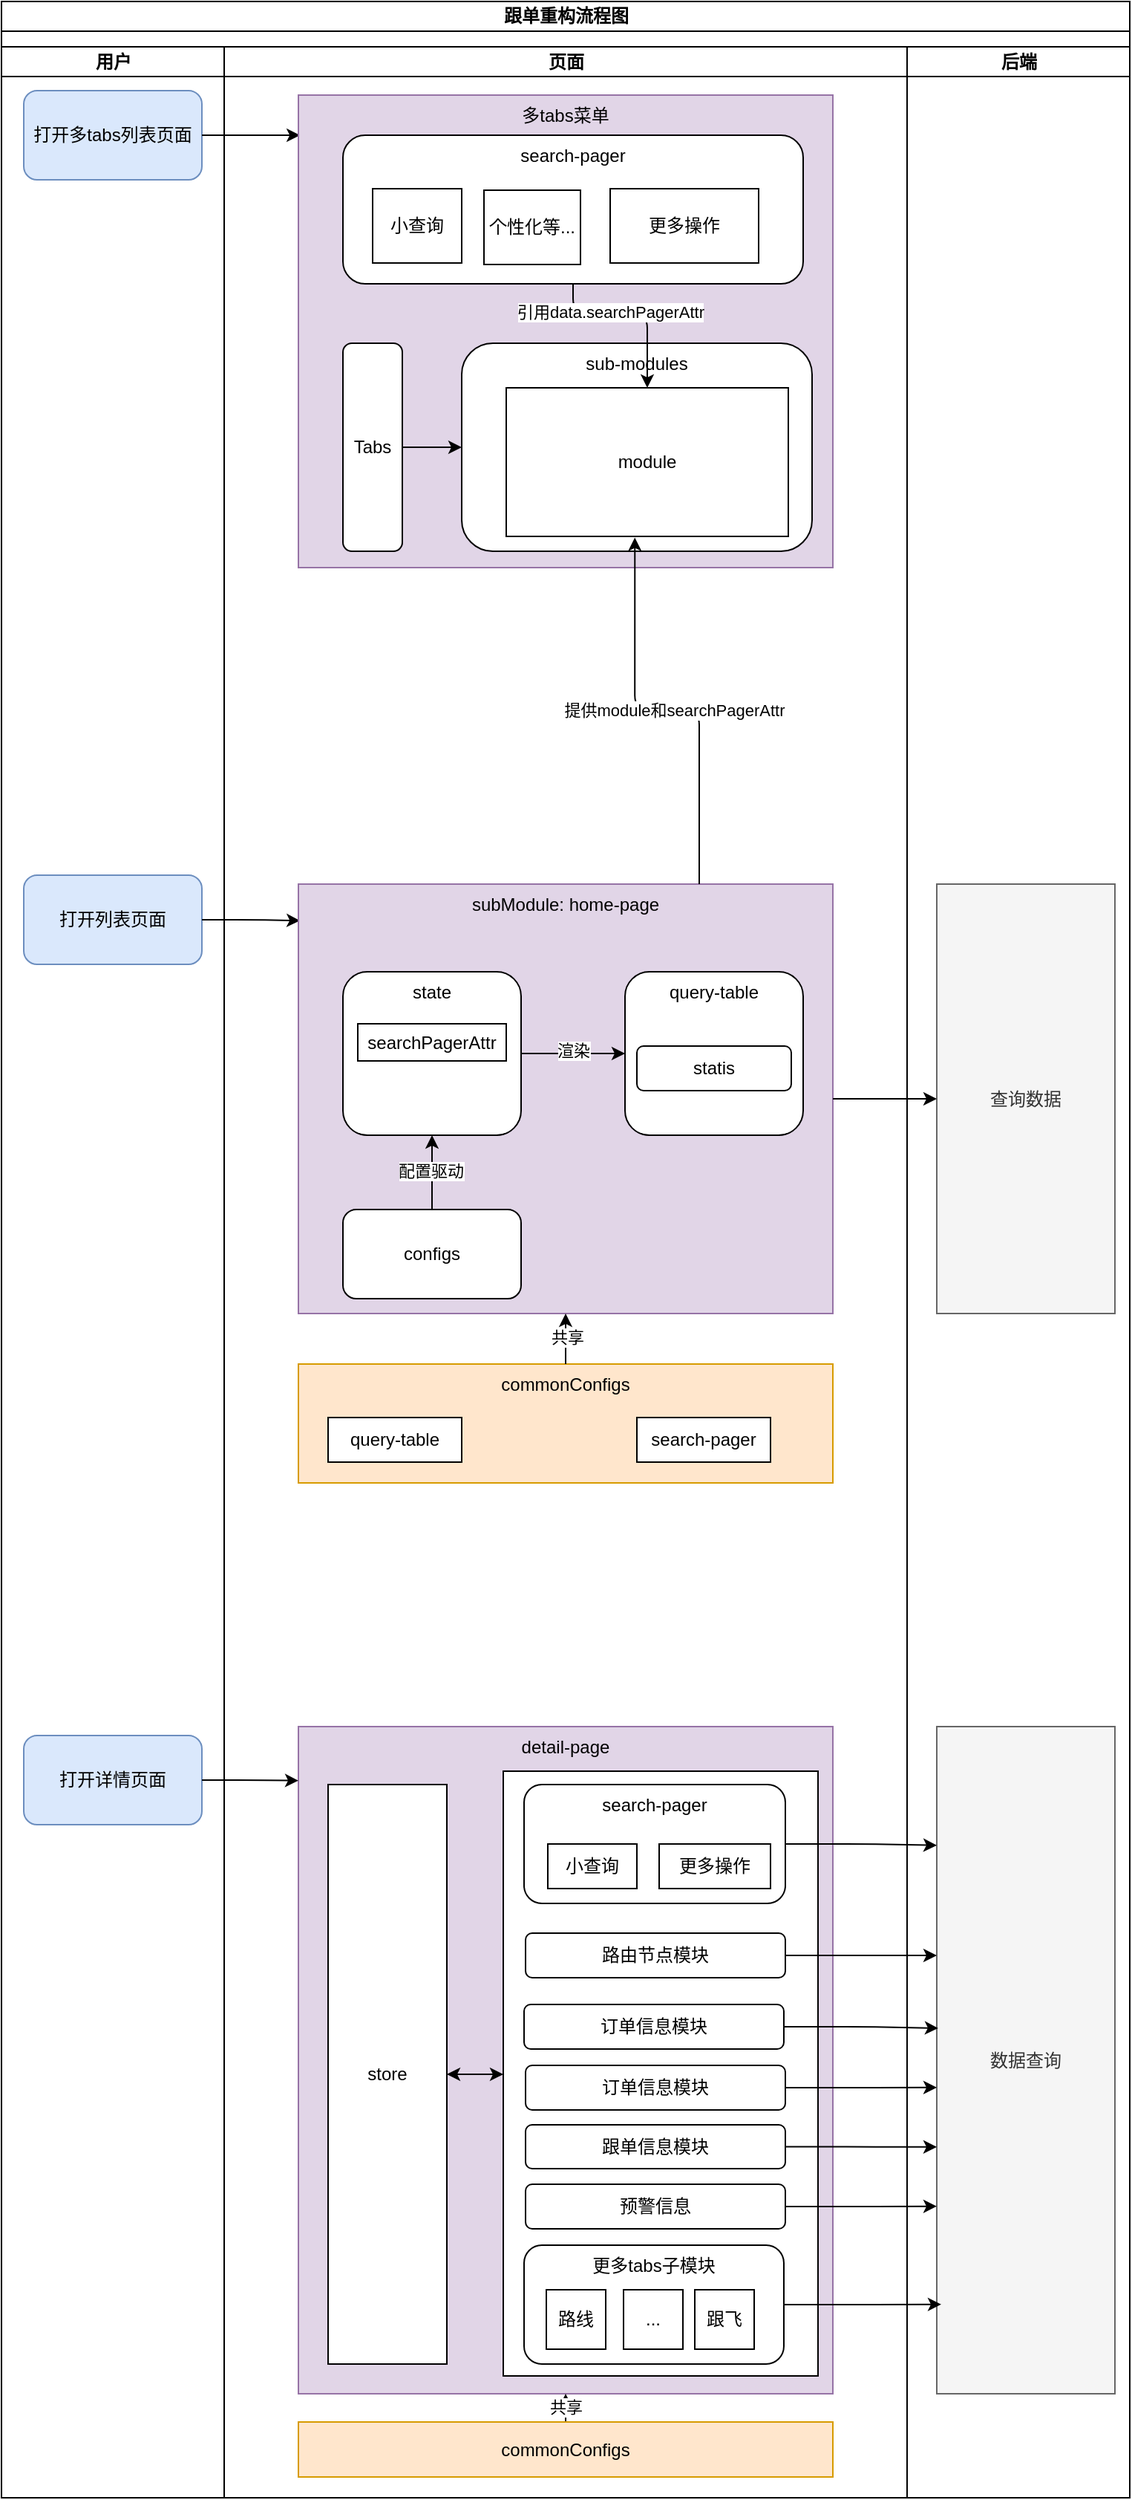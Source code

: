 <mxfile version="22.1.11" type="github">
  <diagram name="第 1 页" id="NrQw1u5KZVTpKxk_xpym">
    <mxGraphModel dx="1195" dy="615" grid="1" gridSize="10" guides="1" tooltips="1" connect="1" arrows="1" fold="1" page="1" pageScale="1" pageWidth="827" pageHeight="1169" math="0" shadow="0">
      <root>
        <mxCell id="0" />
        <mxCell id="1" parent="0" />
        <mxCell id="2nA5JOeVlXjuK31kac9G-5" value="" style="group;movable=0;resizable=0;rotatable=0;deletable=0;editable=0;locked=1;connectable=0;" vertex="1" connectable="0" parent="1">
          <mxGeometry x="40" y="40" width="760" height="1680" as="geometry" />
        </mxCell>
        <mxCell id="2nA5JOeVlXjuK31kac9G-1" value="跟单重构流程图" style="swimlane;childLayout=stackLayout;resizeParent=1;resizeParentMax=0;startSize=20;html=1;container=0;" vertex="1" parent="2nA5JOeVlXjuK31kac9G-5">
          <mxGeometry width="760" height="1680" as="geometry" />
        </mxCell>
        <mxCell id="2nA5JOeVlXjuK31kac9G-2" value="用户" style="swimlane;startSize=20;html=1;container=0;" vertex="1" parent="2nA5JOeVlXjuK31kac9G-5">
          <mxGeometry y="30.545" width="150" height="1649.455" as="geometry" />
        </mxCell>
        <mxCell id="2nA5JOeVlXjuK31kac9G-3" value="页面" style="swimlane;startSize=20;html=1;" vertex="1" parent="2nA5JOeVlXjuK31kac9G-5">
          <mxGeometry x="150" y="30.545" width="460" height="1649.455" as="geometry" />
        </mxCell>
        <mxCell id="2nA5JOeVlXjuK31kac9G-4" value="后端" style="swimlane;startSize=20;html=1;" vertex="1" parent="2nA5JOeVlXjuK31kac9G-5">
          <mxGeometry x="610" y="30.545" width="150" height="1649.455" as="geometry" />
        </mxCell>
        <mxCell id="2nA5JOeVlXjuK31kac9G-64" value="" style="group;rounded=0;" vertex="1" connectable="0" parent="1">
          <mxGeometry x="55" y="628" width="735" height="409" as="geometry" />
        </mxCell>
        <mxCell id="2nA5JOeVlXjuK31kac9G-27" value="打开列表页面" style="rounded=1;whiteSpace=wrap;html=1;fillColor=#dae8fc;strokeColor=#6c8ebf;" vertex="1" parent="2nA5JOeVlXjuK31kac9G-64">
          <mxGeometry width="120" height="60" as="geometry" />
        </mxCell>
        <mxCell id="2nA5JOeVlXjuK31kac9G-36" style="edgeStyle=orthogonalEdgeStyle;rounded=1;orthogonalLoop=1;jettySize=auto;html=1;exitX=1;exitY=0.5;exitDx=0;exitDy=0;entryX=0.003;entryY=0.085;entryDx=0;entryDy=0;entryPerimeter=0;" edge="1" parent="2nA5JOeVlXjuK31kac9G-64" source="2nA5JOeVlXjuK31kac9G-27" target="2nA5JOeVlXjuK31kac9G-28">
          <mxGeometry relative="1" as="geometry" />
        </mxCell>
        <mxCell id="2nA5JOeVlXjuK31kac9G-43" value="查询数据" style="rounded=0;whiteSpace=wrap;html=1;fillColor=#f5f5f5;strokeColor=#666666;fontColor=#333333;" vertex="1" parent="2nA5JOeVlXjuK31kac9G-64">
          <mxGeometry x="615" y="6" width="120" height="289" as="geometry" />
        </mxCell>
        <mxCell id="2nA5JOeVlXjuK31kac9G-63" value="" style="group" vertex="1" connectable="0" parent="2nA5JOeVlXjuK31kac9G-64">
          <mxGeometry x="185" y="6" width="360" height="403" as="geometry" />
        </mxCell>
        <mxCell id="2nA5JOeVlXjuK31kac9G-28" value="subModule: home-page" style="rounded=0;whiteSpace=wrap;html=1;verticalAlign=top;fillColor=#e1d5e7;strokeColor=#9673a6;" vertex="1" parent="2nA5JOeVlXjuK31kac9G-63">
          <mxGeometry width="360" height="289" as="geometry" />
        </mxCell>
        <mxCell id="2nA5JOeVlXjuK31kac9G-39" value="query-table" style="rounded=1;whiteSpace=wrap;html=1;verticalAlign=top;" vertex="1" parent="2nA5JOeVlXjuK31kac9G-63">
          <mxGeometry x="220" y="59" width="120" height="110" as="geometry" />
        </mxCell>
        <mxCell id="2nA5JOeVlXjuK31kac9G-40" value="statis" style="rounded=1;whiteSpace=wrap;html=1;" vertex="1" parent="2nA5JOeVlXjuK31kac9G-63">
          <mxGeometry x="228" y="109" width="104" height="30" as="geometry" />
        </mxCell>
        <mxCell id="2nA5JOeVlXjuK31kac9G-41" value="configs" style="rounded=1;whiteSpace=wrap;html=1;" vertex="1" parent="2nA5JOeVlXjuK31kac9G-63">
          <mxGeometry x="30" y="219" width="120" height="60" as="geometry" />
        </mxCell>
        <mxCell id="2nA5JOeVlXjuK31kac9G-54" style="edgeStyle=orthogonalEdgeStyle;rounded=1;orthogonalLoop=1;jettySize=auto;html=1;exitX=1;exitY=0.5;exitDx=0;exitDy=0;entryX=0;entryY=0.5;entryDx=0;entryDy=0;" edge="1" parent="2nA5JOeVlXjuK31kac9G-63" source="2nA5JOeVlXjuK31kac9G-50" target="2nA5JOeVlXjuK31kac9G-39">
          <mxGeometry relative="1" as="geometry" />
        </mxCell>
        <mxCell id="2nA5JOeVlXjuK31kac9G-55" value="渲染" style="edgeLabel;html=1;align=center;verticalAlign=middle;resizable=0;points=[];" vertex="1" connectable="0" parent="2nA5JOeVlXjuK31kac9G-54">
          <mxGeometry y="2" relative="1" as="geometry">
            <mxPoint as="offset" />
          </mxGeometry>
        </mxCell>
        <mxCell id="2nA5JOeVlXjuK31kac9G-50" value="state" style="rounded=1;whiteSpace=wrap;html=1;verticalAlign=top;" vertex="1" parent="2nA5JOeVlXjuK31kac9G-63">
          <mxGeometry x="30" y="59" width="120" height="110" as="geometry" />
        </mxCell>
        <mxCell id="2nA5JOeVlXjuK31kac9G-52" style="edgeStyle=orthogonalEdgeStyle;rounded=1;orthogonalLoop=1;jettySize=auto;html=1;exitX=0.5;exitY=0;exitDx=0;exitDy=0;entryX=0.5;entryY=1;entryDx=0;entryDy=0;" edge="1" parent="2nA5JOeVlXjuK31kac9G-63" source="2nA5JOeVlXjuK31kac9G-41" target="2nA5JOeVlXjuK31kac9G-50">
          <mxGeometry relative="1" as="geometry" />
        </mxCell>
        <mxCell id="2nA5JOeVlXjuK31kac9G-53" value="配置驱动" style="edgeLabel;html=1;align=center;verticalAlign=middle;resizable=0;points=[];" vertex="1" connectable="0" parent="2nA5JOeVlXjuK31kac9G-52">
          <mxGeometry x="0.04" y="1" relative="1" as="geometry">
            <mxPoint as="offset" />
          </mxGeometry>
        </mxCell>
        <mxCell id="2nA5JOeVlXjuK31kac9G-51" value="searchPagerAttr" style="rounded=0;whiteSpace=wrap;html=1;" vertex="1" parent="2nA5JOeVlXjuK31kac9G-63">
          <mxGeometry x="40" y="94" width="100" height="25" as="geometry" />
        </mxCell>
        <mxCell id="2nA5JOeVlXjuK31kac9G-58" value="commonConfigs" style="rounded=0;whiteSpace=wrap;html=1;fillColor=#ffe6cc;strokeColor=#d79b00;verticalAlign=top;" vertex="1" parent="2nA5JOeVlXjuK31kac9G-63">
          <mxGeometry y="323" width="360" height="80" as="geometry" />
        </mxCell>
        <mxCell id="2nA5JOeVlXjuK31kac9G-60" value="query-table" style="rounded=0;whiteSpace=wrap;html=1;" vertex="1" parent="2nA5JOeVlXjuK31kac9G-63">
          <mxGeometry x="20" y="359" width="90" height="30" as="geometry" />
        </mxCell>
        <mxCell id="2nA5JOeVlXjuK31kac9G-61" value="search-pager" style="rounded=0;whiteSpace=wrap;html=1;" vertex="1" parent="2nA5JOeVlXjuK31kac9G-63">
          <mxGeometry x="228" y="359" width="90" height="30" as="geometry" />
        </mxCell>
        <mxCell id="2nA5JOeVlXjuK31kac9G-59" style="edgeStyle=orthogonalEdgeStyle;rounded=1;orthogonalLoop=1;jettySize=auto;html=1;exitX=0.5;exitY=0;exitDx=0;exitDy=0;entryX=0.5;entryY=1;entryDx=0;entryDy=0;" edge="1" parent="2nA5JOeVlXjuK31kac9G-63" source="2nA5JOeVlXjuK31kac9G-58" target="2nA5JOeVlXjuK31kac9G-28">
          <mxGeometry relative="1" as="geometry" />
        </mxCell>
        <mxCell id="2nA5JOeVlXjuK31kac9G-62" value="共享" style="edgeLabel;html=1;align=center;verticalAlign=middle;resizable=0;points=[];" vertex="1" connectable="0" parent="2nA5JOeVlXjuK31kac9G-59">
          <mxGeometry x="0.059" y="-1" relative="1" as="geometry">
            <mxPoint as="offset" />
          </mxGeometry>
        </mxCell>
        <mxCell id="2nA5JOeVlXjuK31kac9G-57" style="edgeStyle=orthogonalEdgeStyle;rounded=1;orthogonalLoop=1;jettySize=auto;html=1;exitX=1;exitY=0.5;exitDx=0;exitDy=0;entryX=0;entryY=0.5;entryDx=0;entryDy=0;" edge="1" parent="2nA5JOeVlXjuK31kac9G-64" source="2nA5JOeVlXjuK31kac9G-28" target="2nA5JOeVlXjuK31kac9G-43">
          <mxGeometry relative="1" as="geometry" />
        </mxCell>
        <mxCell id="2nA5JOeVlXjuK31kac9G-69" value="打开详情页面" style="rounded=1;whiteSpace=wrap;html=1;fillColor=#dae8fc;strokeColor=#6c8ebf;" vertex="1" parent="1">
          <mxGeometry x="55" y="1207" width="120" height="60" as="geometry" />
        </mxCell>
        <mxCell id="2nA5JOeVlXjuK31kac9G-70" value="detail-page" style="rounded=0;whiteSpace=wrap;html=1;verticalAlign=top;fillColor=#e1d5e7;strokeColor=#9673a6;" vertex="1" parent="1">
          <mxGeometry x="240" y="1201" width="360" height="449" as="geometry" />
        </mxCell>
        <mxCell id="2nA5JOeVlXjuK31kac9G-71" style="edgeStyle=orthogonalEdgeStyle;rounded=1;orthogonalLoop=1;jettySize=auto;html=1;exitX=1;exitY=0.5;exitDx=0;exitDy=0;entryX=0;entryY=0.081;entryDx=0;entryDy=0;entryPerimeter=0;" edge="1" parent="1" source="2nA5JOeVlXjuK31kac9G-69" target="2nA5JOeVlXjuK31kac9G-70">
          <mxGeometry relative="1" as="geometry" />
        </mxCell>
        <mxCell id="2nA5JOeVlXjuK31kac9G-104" style="edgeStyle=orthogonalEdgeStyle;rounded=1;orthogonalLoop=1;jettySize=auto;html=1;exitX=0.5;exitY=0;exitDx=0;exitDy=0;entryX=0.5;entryY=1;entryDx=0;entryDy=0;" edge="1" parent="1" source="2nA5JOeVlXjuK31kac9G-103" target="2nA5JOeVlXjuK31kac9G-70">
          <mxGeometry relative="1" as="geometry" />
        </mxCell>
        <mxCell id="2nA5JOeVlXjuK31kac9G-105" value="共享" style="edgeLabel;html=1;align=center;verticalAlign=middle;resizable=0;points=[];" vertex="1" connectable="0" parent="2nA5JOeVlXjuK31kac9G-104">
          <mxGeometry x="0.103" relative="1" as="geometry">
            <mxPoint as="offset" />
          </mxGeometry>
        </mxCell>
        <mxCell id="2nA5JOeVlXjuK31kac9G-103" value="commonConfigs" style="rounded=0;whiteSpace=wrap;html=1;fillColor=#ffe6cc;strokeColor=#d79b00;" vertex="1" parent="1">
          <mxGeometry x="240" y="1669" width="360" height="37" as="geometry" />
        </mxCell>
        <mxCell id="2nA5JOeVlXjuK31kac9G-109" style="edgeStyle=orthogonalEdgeStyle;rounded=1;orthogonalLoop=1;jettySize=auto;html=1;exitX=1;exitY=0.5;exitDx=0;exitDy=0;entryX=0;entryY=0.5;entryDx=0;entryDy=0;startArrow=classic;startFill=1;" edge="1" parent="1" source="2nA5JOeVlXjuK31kac9G-107" target="2nA5JOeVlXjuK31kac9G-108">
          <mxGeometry relative="1" as="geometry" />
        </mxCell>
        <mxCell id="2nA5JOeVlXjuK31kac9G-107" value="store" style="rounded=0;whiteSpace=wrap;html=1;" vertex="1" parent="1">
          <mxGeometry x="260" y="1240" width="80" height="390" as="geometry" />
        </mxCell>
        <mxCell id="2nA5JOeVlXjuK31kac9G-108" value="" style="rounded=0;whiteSpace=wrap;html=1;" vertex="1" parent="1">
          <mxGeometry x="378" y="1231" width="212" height="407" as="geometry" />
        </mxCell>
        <mxCell id="2nA5JOeVlXjuK31kac9G-106" value="" style="group" vertex="1" connectable="0" parent="1">
          <mxGeometry x="392" y="1240" width="176" height="390" as="geometry" />
        </mxCell>
        <mxCell id="2nA5JOeVlXjuK31kac9G-88" value="订单信息模块" style="rounded=1;whiteSpace=wrap;html=1;" vertex="1" parent="2nA5JOeVlXjuK31kac9G-106">
          <mxGeometry y="148" width="175" height="30" as="geometry" />
        </mxCell>
        <mxCell id="2nA5JOeVlXjuK31kac9G-89" value="订单信息模块" style="rounded=1;whiteSpace=wrap;html=1;" vertex="1" parent="2nA5JOeVlXjuK31kac9G-106">
          <mxGeometry x="1" y="189" width="175" height="30" as="geometry" />
        </mxCell>
        <mxCell id="2nA5JOeVlXjuK31kac9G-90" value="跟单信息模块" style="rounded=1;whiteSpace=wrap;html=1;" vertex="1" parent="2nA5JOeVlXjuK31kac9G-106">
          <mxGeometry x="1" y="229" width="175" height="29.5" as="geometry" />
        </mxCell>
        <mxCell id="2nA5JOeVlXjuK31kac9G-91" value="预警信息" style="rounded=1;whiteSpace=wrap;html=1;" vertex="1" parent="2nA5JOeVlXjuK31kac9G-106">
          <mxGeometry x="1" y="269" width="175" height="30" as="geometry" />
        </mxCell>
        <mxCell id="2nA5JOeVlXjuK31kac9G-99" value="" style="group" vertex="1" connectable="0" parent="2nA5JOeVlXjuK31kac9G-106">
          <mxGeometry width="176" height="80" as="geometry" />
        </mxCell>
        <mxCell id="2nA5JOeVlXjuK31kac9G-85" value="search-pager" style="rounded=1;whiteSpace=wrap;html=1;verticalAlign=top;" vertex="1" parent="2nA5JOeVlXjuK31kac9G-99">
          <mxGeometry width="176" height="80" as="geometry" />
        </mxCell>
        <mxCell id="2nA5JOeVlXjuK31kac9G-86" value="小查询" style="rounded=0;whiteSpace=wrap;html=1;" vertex="1" parent="2nA5JOeVlXjuK31kac9G-99">
          <mxGeometry x="16" y="40" width="60" height="30" as="geometry" />
        </mxCell>
        <mxCell id="2nA5JOeVlXjuK31kac9G-87" value="更多操作" style="rounded=0;whiteSpace=wrap;html=1;" vertex="1" parent="2nA5JOeVlXjuK31kac9G-99">
          <mxGeometry x="91" y="40" width="75" height="30" as="geometry" />
        </mxCell>
        <mxCell id="2nA5JOeVlXjuK31kac9G-100" value="" style="group" vertex="1" connectable="0" parent="2nA5JOeVlXjuK31kac9G-106">
          <mxGeometry y="310" width="175" height="80" as="geometry" />
        </mxCell>
        <mxCell id="2nA5JOeVlXjuK31kac9G-92" value="更多tabs子模块" style="rounded=1;whiteSpace=wrap;html=1;verticalAlign=top;" vertex="1" parent="2nA5JOeVlXjuK31kac9G-100">
          <mxGeometry width="175" height="80" as="geometry" />
        </mxCell>
        <mxCell id="2nA5JOeVlXjuK31kac9G-93" value="路线" style="rounded=0;whiteSpace=wrap;html=1;" vertex="1" parent="2nA5JOeVlXjuK31kac9G-100">
          <mxGeometry x="15" y="30" width="40" height="40" as="geometry" />
        </mxCell>
        <mxCell id="2nA5JOeVlXjuK31kac9G-94" value="..." style="rounded=0;whiteSpace=wrap;html=1;" vertex="1" parent="2nA5JOeVlXjuK31kac9G-100">
          <mxGeometry x="67" y="30" width="40" height="40" as="geometry" />
        </mxCell>
        <mxCell id="2nA5JOeVlXjuK31kac9G-95" value="跟飞" style="rounded=0;whiteSpace=wrap;html=1;" vertex="1" parent="2nA5JOeVlXjuK31kac9G-100">
          <mxGeometry x="115" y="30" width="40" height="40" as="geometry" />
        </mxCell>
        <mxCell id="2nA5JOeVlXjuK31kac9G-102" value="路由节点模块" style="rounded=1;whiteSpace=wrap;html=1;" vertex="1" parent="2nA5JOeVlXjuK31kac9G-106">
          <mxGeometry x="1" y="100" width="175" height="30" as="geometry" />
        </mxCell>
        <mxCell id="2nA5JOeVlXjuK31kac9G-110" value="数据查询" style="rounded=0;whiteSpace=wrap;html=1;fillColor=#f5f5f5;fontColor=#333333;strokeColor=#666666;" vertex="1" parent="1">
          <mxGeometry x="670" y="1201" width="120" height="449" as="geometry" />
        </mxCell>
        <mxCell id="2nA5JOeVlXjuK31kac9G-111" style="edgeStyle=orthogonalEdgeStyle;rounded=1;orthogonalLoop=1;jettySize=auto;html=1;exitX=1;exitY=0.5;exitDx=0;exitDy=0;entryX=0;entryY=0.178;entryDx=0;entryDy=0;entryPerimeter=0;" edge="1" parent="1" source="2nA5JOeVlXjuK31kac9G-85" target="2nA5JOeVlXjuK31kac9G-110">
          <mxGeometry relative="1" as="geometry" />
        </mxCell>
        <mxCell id="2nA5JOeVlXjuK31kac9G-112" style="edgeStyle=orthogonalEdgeStyle;rounded=1;orthogonalLoop=1;jettySize=auto;html=1;exitX=1;exitY=0.5;exitDx=0;exitDy=0;entryX=0;entryY=0.343;entryDx=0;entryDy=0;entryPerimeter=0;" edge="1" parent="1" source="2nA5JOeVlXjuK31kac9G-102" target="2nA5JOeVlXjuK31kac9G-110">
          <mxGeometry relative="1" as="geometry" />
        </mxCell>
        <mxCell id="2nA5JOeVlXjuK31kac9G-113" style="edgeStyle=orthogonalEdgeStyle;rounded=1;orthogonalLoop=1;jettySize=auto;html=1;exitX=1;exitY=0.5;exitDx=0;exitDy=0;entryX=0.008;entryY=0.452;entryDx=0;entryDy=0;entryPerimeter=0;" edge="1" parent="1" source="2nA5JOeVlXjuK31kac9G-88" target="2nA5JOeVlXjuK31kac9G-110">
          <mxGeometry relative="1" as="geometry" />
        </mxCell>
        <mxCell id="2nA5JOeVlXjuK31kac9G-114" style="edgeStyle=orthogonalEdgeStyle;rounded=1;orthogonalLoop=1;jettySize=auto;html=1;exitX=1;exitY=0.5;exitDx=0;exitDy=0;entryX=0;entryY=0.541;entryDx=0;entryDy=0;entryPerimeter=0;" edge="1" parent="1" source="2nA5JOeVlXjuK31kac9G-89" target="2nA5JOeVlXjuK31kac9G-110">
          <mxGeometry relative="1" as="geometry" />
        </mxCell>
        <mxCell id="2nA5JOeVlXjuK31kac9G-115" style="edgeStyle=orthogonalEdgeStyle;rounded=1;orthogonalLoop=1;jettySize=auto;html=1;exitX=1;exitY=0.5;exitDx=0;exitDy=0;entryX=0;entryY=0.63;entryDx=0;entryDy=0;entryPerimeter=0;" edge="1" parent="1" source="2nA5JOeVlXjuK31kac9G-90" target="2nA5JOeVlXjuK31kac9G-110">
          <mxGeometry relative="1" as="geometry" />
        </mxCell>
        <mxCell id="2nA5JOeVlXjuK31kac9G-116" style="edgeStyle=orthogonalEdgeStyle;rounded=1;orthogonalLoop=1;jettySize=auto;html=1;exitX=1;exitY=0.5;exitDx=0;exitDy=0;entryX=0;entryY=0.719;entryDx=0;entryDy=0;entryPerimeter=0;" edge="1" parent="1" source="2nA5JOeVlXjuK31kac9G-91" target="2nA5JOeVlXjuK31kac9G-110">
          <mxGeometry relative="1" as="geometry" />
        </mxCell>
        <mxCell id="2nA5JOeVlXjuK31kac9G-117" style="edgeStyle=orthogonalEdgeStyle;rounded=1;orthogonalLoop=1;jettySize=auto;html=1;exitX=1;exitY=0.5;exitDx=0;exitDy=0;entryX=0.025;entryY=0.866;entryDx=0;entryDy=0;entryPerimeter=0;" edge="1" parent="1" source="2nA5JOeVlXjuK31kac9G-92" target="2nA5JOeVlXjuK31kac9G-110">
          <mxGeometry relative="1" as="geometry" />
        </mxCell>
        <mxCell id="2nA5JOeVlXjuK31kac9G-7" value="打开多tabs列表页面" style="rounded=1;whiteSpace=wrap;html=1;fillColor=#dae8fc;strokeColor=#6c8ebf;" vertex="1" parent="1">
          <mxGeometry x="55" y="100" width="120" height="60" as="geometry" />
        </mxCell>
        <mxCell id="2nA5JOeVlXjuK31kac9G-23" style="edgeStyle=orthogonalEdgeStyle;rounded=1;orthogonalLoop=1;jettySize=auto;html=1;exitX=1;exitY=0.5;exitDx=0;exitDy=0;entryX=0.003;entryY=0.085;entryDx=0;entryDy=0;entryPerimeter=0;" edge="1" parent="1" source="2nA5JOeVlXjuK31kac9G-7" target="2nA5JOeVlXjuK31kac9G-9">
          <mxGeometry relative="1" as="geometry" />
        </mxCell>
        <mxCell id="2nA5JOeVlXjuK31kac9G-67" value="" style="group;verticalAlign=middle;" vertex="1" connectable="0" parent="1">
          <mxGeometry x="240" y="103" width="360" height="318" as="geometry" />
        </mxCell>
        <mxCell id="2nA5JOeVlXjuK31kac9G-9" value="多tabs菜单" style="rounded=0;whiteSpace=wrap;html=1;verticalAlign=top;fillColor=#e1d5e7;strokeColor=#9673a6;" vertex="1" parent="2nA5JOeVlXjuK31kac9G-67">
          <mxGeometry width="360" height="318" as="geometry" />
        </mxCell>
        <mxCell id="2nA5JOeVlXjuK31kac9G-10" value="search-pager" style="rounded=1;whiteSpace=wrap;html=1;align=center;verticalAlign=top;" vertex="1" parent="2nA5JOeVlXjuK31kac9G-67">
          <mxGeometry x="30" y="27" width="310" height="100" as="geometry" />
        </mxCell>
        <mxCell id="2nA5JOeVlXjuK31kac9G-12" value="小查询" style="rounded=0;whiteSpace=wrap;html=1;" vertex="1" parent="2nA5JOeVlXjuK31kac9G-67">
          <mxGeometry x="50" y="63" width="60" height="50" as="geometry" />
        </mxCell>
        <mxCell id="2nA5JOeVlXjuK31kac9G-13" value="个性化等..." style="rounded=0;whiteSpace=wrap;html=1;" vertex="1" parent="2nA5JOeVlXjuK31kac9G-67">
          <mxGeometry x="125" y="64" width="65" height="50" as="geometry" />
        </mxCell>
        <mxCell id="2nA5JOeVlXjuK31kac9G-14" value="更多操作" style="rounded=0;whiteSpace=wrap;html=1;" vertex="1" parent="2nA5JOeVlXjuK31kac9G-67">
          <mxGeometry x="210" y="63" width="100" height="50" as="geometry" />
        </mxCell>
        <mxCell id="2nA5JOeVlXjuK31kac9G-16" value="sub-modules" style="rounded=1;whiteSpace=wrap;html=1;verticalAlign=top;" vertex="1" parent="2nA5JOeVlXjuK31kac9G-67">
          <mxGeometry x="110" y="167" width="236" height="140" as="geometry" />
        </mxCell>
        <mxCell id="2nA5JOeVlXjuK31kac9G-25" style="edgeStyle=orthogonalEdgeStyle;rounded=1;orthogonalLoop=1;jettySize=auto;html=1;exitX=1;exitY=0.5;exitDx=0;exitDy=0;entryX=0;entryY=0.5;entryDx=0;entryDy=0;" edge="1" parent="2nA5JOeVlXjuK31kac9G-67" source="2nA5JOeVlXjuK31kac9G-17" target="2nA5JOeVlXjuK31kac9G-16">
          <mxGeometry relative="1" as="geometry" />
        </mxCell>
        <mxCell id="2nA5JOeVlXjuK31kac9G-17" value="Tabs" style="rounded=1;whiteSpace=wrap;html=1;" vertex="1" parent="2nA5JOeVlXjuK31kac9G-67">
          <mxGeometry x="30" y="167" width="40" height="140" as="geometry" />
        </mxCell>
        <mxCell id="2nA5JOeVlXjuK31kac9G-18" value="module" style="rounded=0;whiteSpace=wrap;html=1;verticalAlign=middle;" vertex="1" parent="2nA5JOeVlXjuK31kac9G-67">
          <mxGeometry x="140" y="197" width="190" height="100" as="geometry" />
        </mxCell>
        <mxCell id="2nA5JOeVlXjuK31kac9G-37" style="edgeStyle=orthogonalEdgeStyle;rounded=1;orthogonalLoop=1;jettySize=auto;html=1;exitX=0.5;exitY=1;exitDx=0;exitDy=0;entryX=0.5;entryY=0;entryDx=0;entryDy=0;" edge="1" parent="2nA5JOeVlXjuK31kac9G-67" source="2nA5JOeVlXjuK31kac9G-10" target="2nA5JOeVlXjuK31kac9G-18">
          <mxGeometry relative="1" as="geometry">
            <Array as="points">
              <mxPoint x="185" y="147" />
              <mxPoint x="235" y="147" />
            </Array>
          </mxGeometry>
        </mxCell>
        <mxCell id="2nA5JOeVlXjuK31kac9G-38" value="引用data.searchPagerAttr" style="edgeLabel;html=1;align=center;verticalAlign=middle;resizable=0;points=[];" vertex="1" connectable="0" parent="2nA5JOeVlXjuK31kac9G-37">
          <mxGeometry x="-0.25" y="1" relative="1" as="geometry">
            <mxPoint as="offset" />
          </mxGeometry>
        </mxCell>
        <mxCell id="2nA5JOeVlXjuK31kac9G-118" style="edgeStyle=orthogonalEdgeStyle;rounded=1;orthogonalLoop=1;jettySize=auto;html=1;exitX=0.5;exitY=1;exitDx=0;exitDy=0;" edge="1" parent="2nA5JOeVlXjuK31kac9G-67" source="2nA5JOeVlXjuK31kac9G-18" target="2nA5JOeVlXjuK31kac9G-18">
          <mxGeometry relative="1" as="geometry" />
        </mxCell>
        <mxCell id="2nA5JOeVlXjuK31kac9G-30" style="edgeStyle=orthogonalEdgeStyle;rounded=1;orthogonalLoop=1;jettySize=auto;html=1;exitX=0.75;exitY=0;exitDx=0;exitDy=0;entryX=0.456;entryY=1.008;entryDx=0;entryDy=0;entryPerimeter=0;" edge="1" parent="1" source="2nA5JOeVlXjuK31kac9G-28" target="2nA5JOeVlXjuK31kac9G-18">
          <mxGeometry relative="1" as="geometry" />
        </mxCell>
        <mxCell id="2nA5JOeVlXjuK31kac9G-35" value="提供module和searchPagerAttr" style="edgeLabel;html=1;align=center;verticalAlign=middle;resizable=0;points=[];" vertex="1" connectable="0" parent="2nA5JOeVlXjuK31kac9G-30">
          <mxGeometry x="-0.026" relative="1" as="geometry">
            <mxPoint as="offset" />
          </mxGeometry>
        </mxCell>
      </root>
    </mxGraphModel>
  </diagram>
</mxfile>
